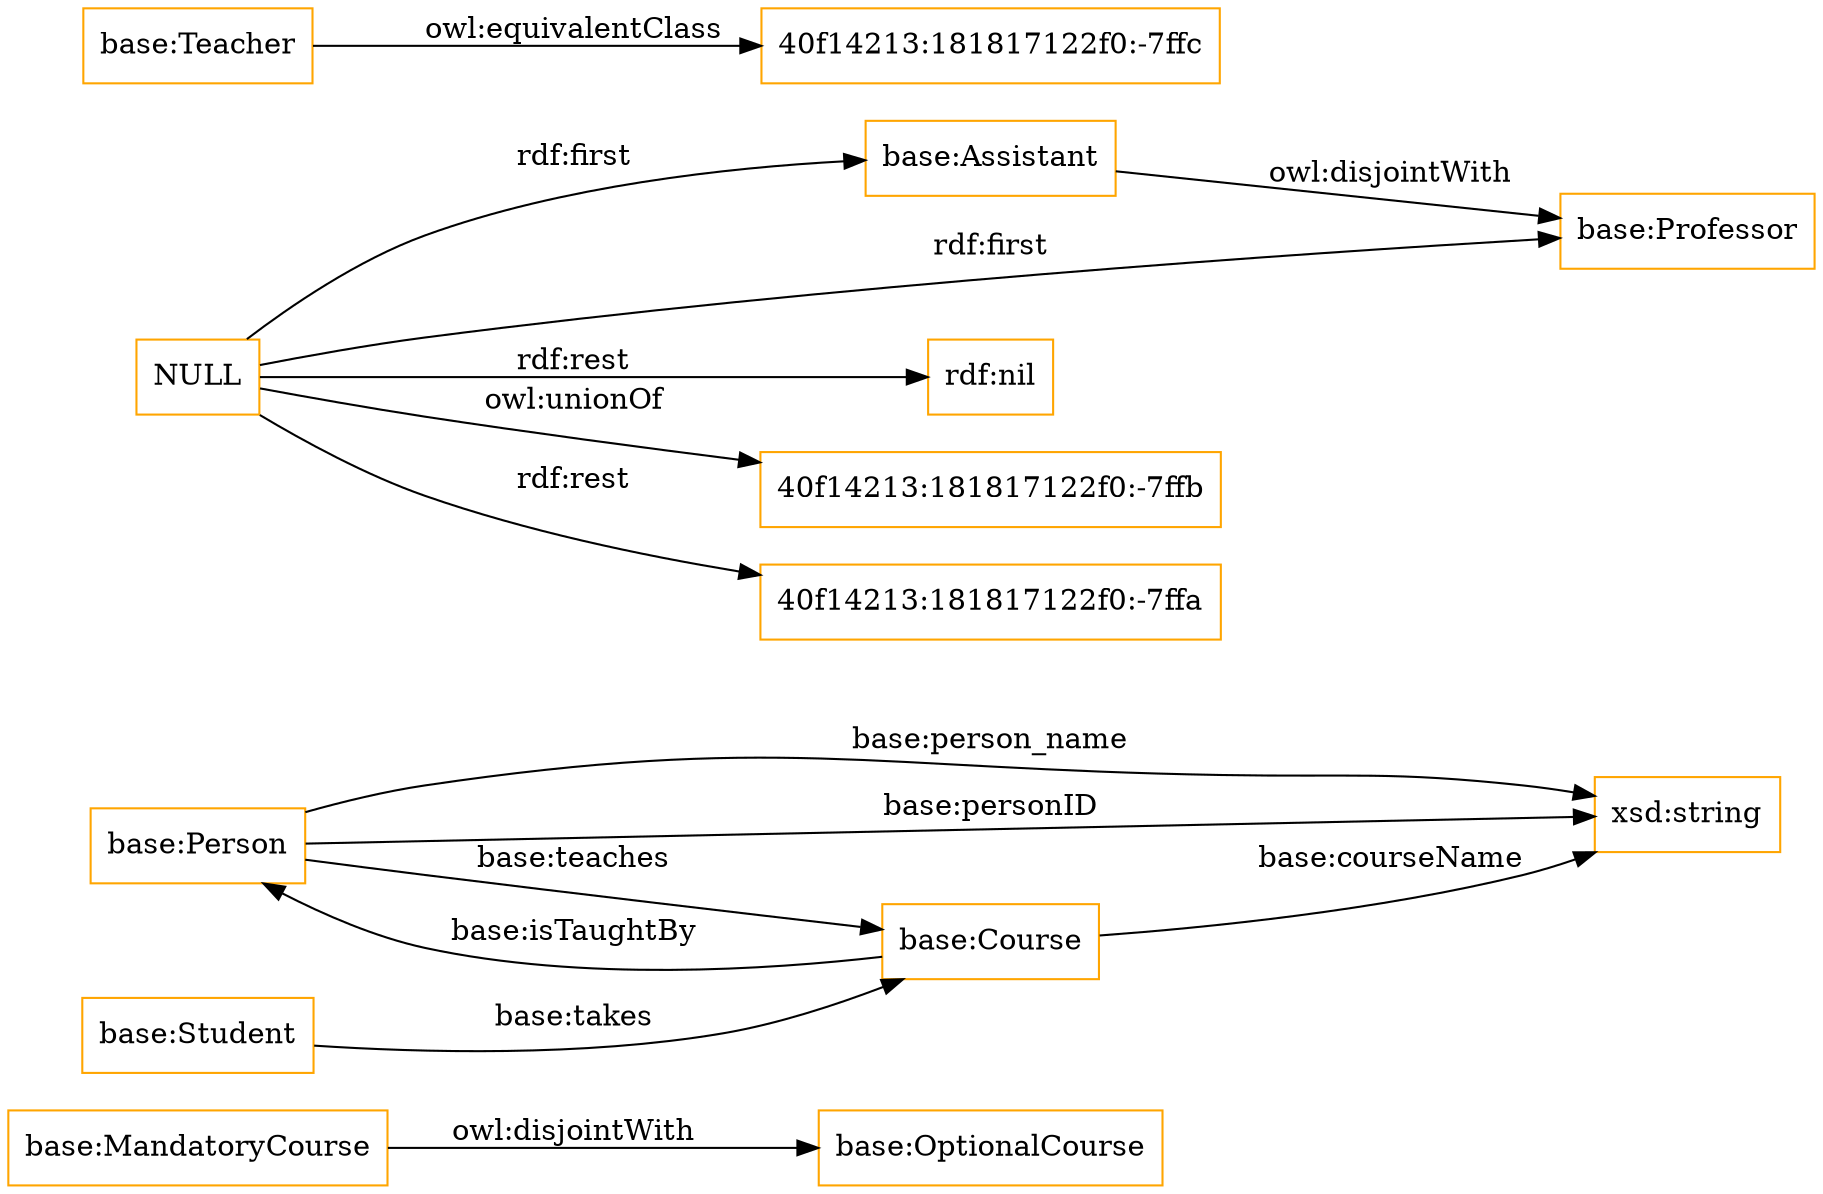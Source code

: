 digraph ar2dtool_diagram { 
rankdir=LR;
size="1501"
node [shape = rectangle, color="orange"]; "base:OptionalCourse" "base:Person" "base:Assistant" "base:Course" "base:MandatoryCourse" "40f14213:181817122f0:-7ffc" "base:Student" "base:Professor" "base:Teacher" ; /*classes style*/
	"base:Teacher" -> "40f14213:181817122f0:-7ffc" [ label = "owl:equivalentClass" ];
	"base:MandatoryCourse" -> "base:OptionalCourse" [ label = "owl:disjointWith" ];
	"base:Assistant" -> "base:Professor" [ label = "owl:disjointWith" ];
	"NULL" -> "rdf:nil" [ label = "rdf:rest" ];
	"NULL" -> "base:Professor" [ label = "rdf:first" ];
	"NULL" -> "40f14213:181817122f0:-7ffb" [ label = "owl:unionOf" ];
	"NULL" -> "40f14213:181817122f0:-7ffa" [ label = "rdf:rest" ];
	"NULL" -> "base:Assistant" [ label = "rdf:first" ];
	"base:Person" -> "xsd:string" [ label = "base:person_name" ];
	"base:Person" -> "base:Course" [ label = "base:teaches" ];
	"base:Course" -> "base:Person" [ label = "base:isTaughtBy" ];
	"base:Person" -> "xsd:string" [ label = "base:personID" ];
	"base:Student" -> "base:Course" [ label = "base:takes" ];
	"base:Course" -> "xsd:string" [ label = "base:courseName" ];

}
